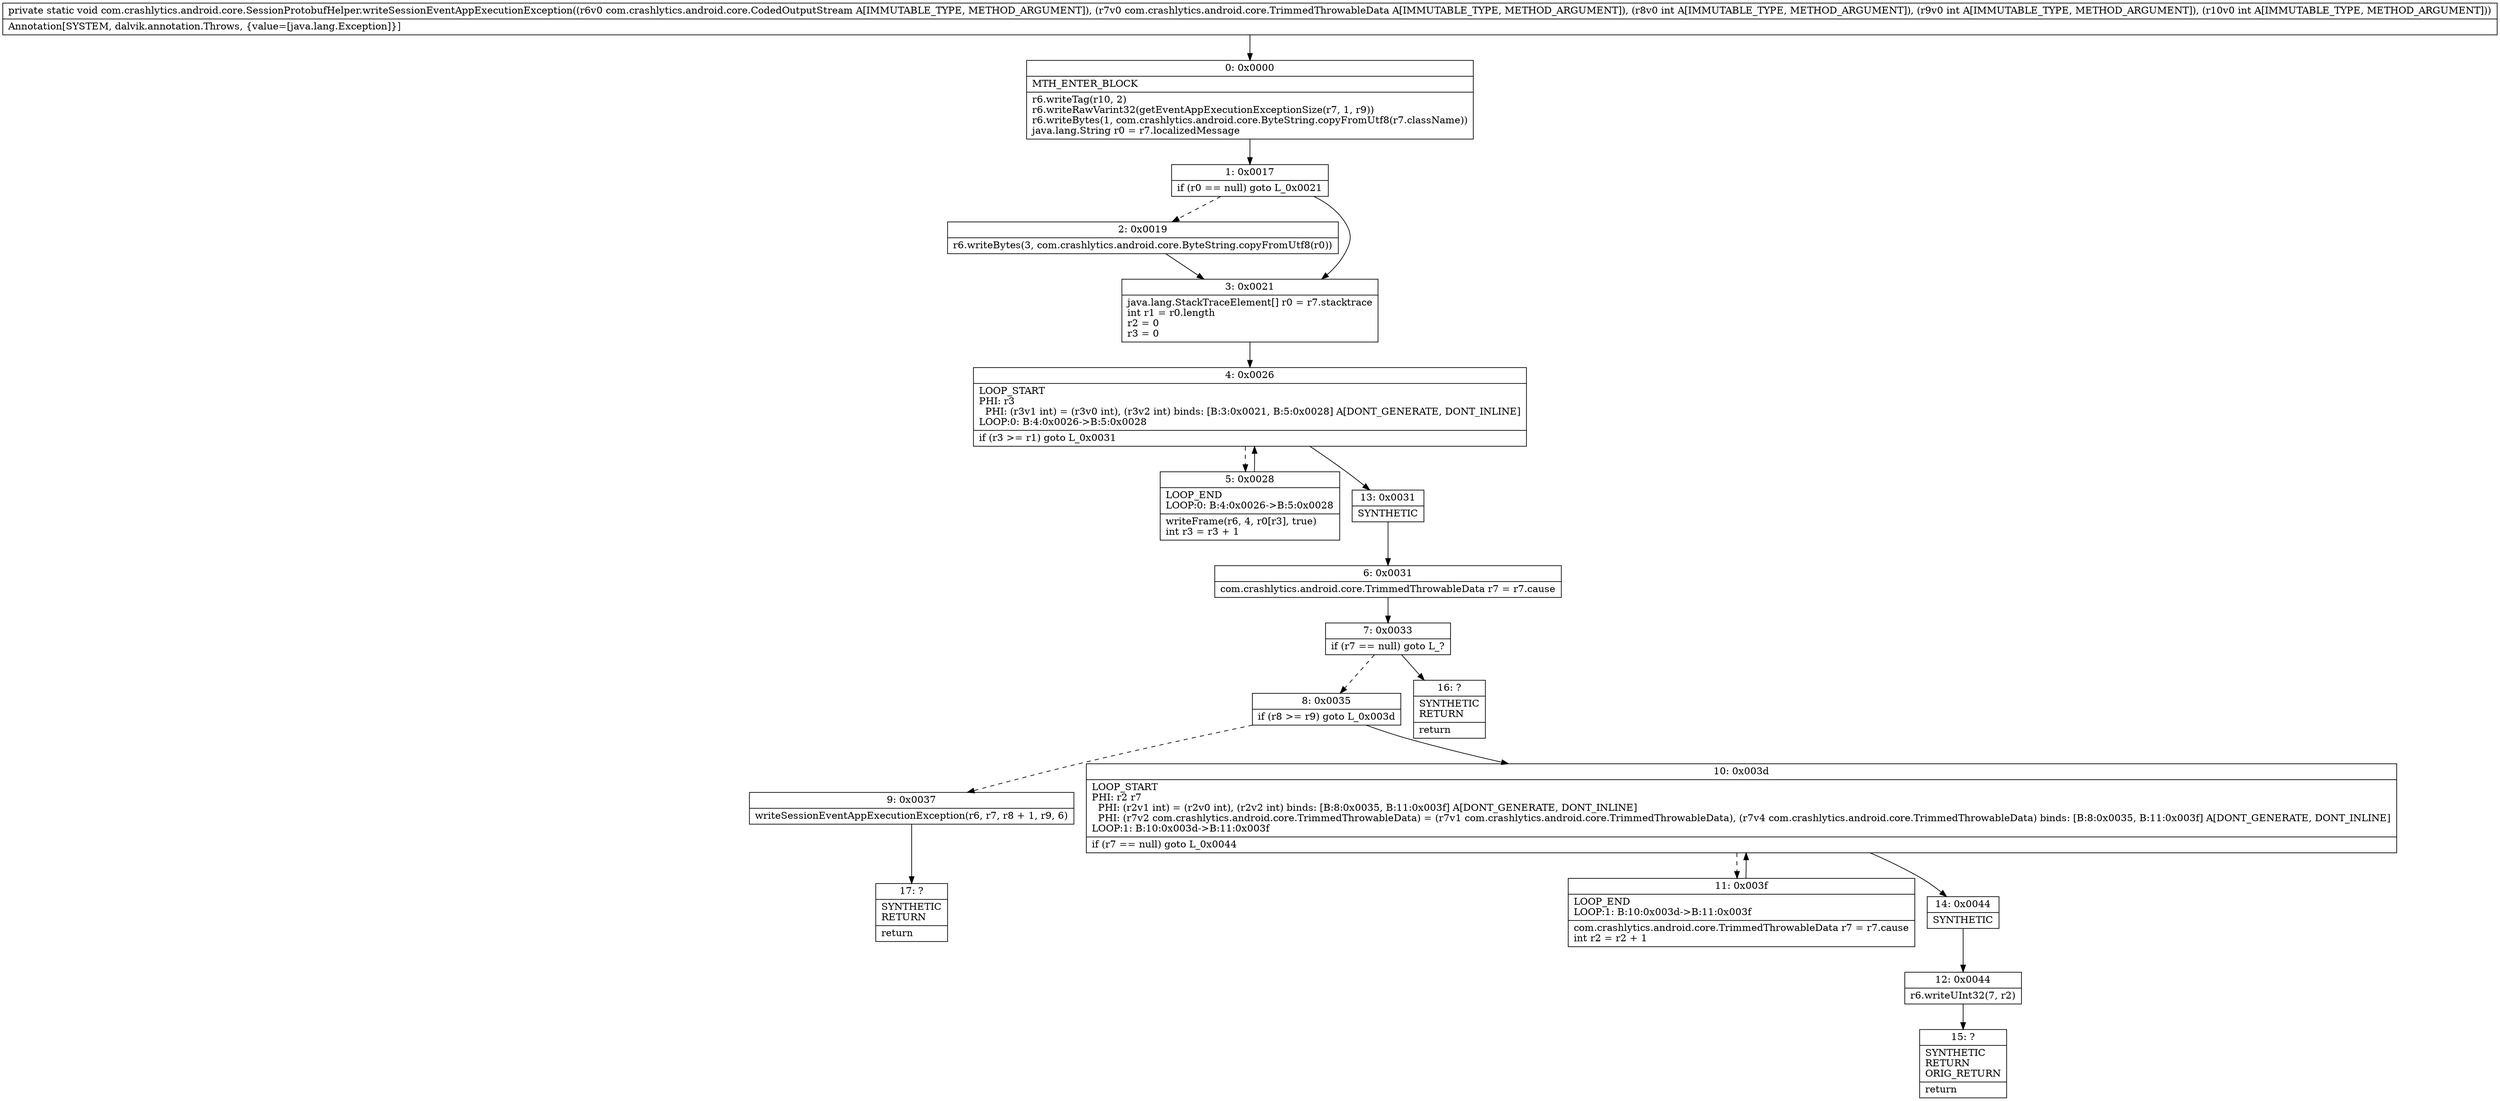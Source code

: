 digraph "CFG forcom.crashlytics.android.core.SessionProtobufHelper.writeSessionEventAppExecutionException(Lcom\/crashlytics\/android\/core\/CodedOutputStream;Lcom\/crashlytics\/android\/core\/TrimmedThrowableData;III)V" {
Node_0 [shape=record,label="{0\:\ 0x0000|MTH_ENTER_BLOCK\l|r6.writeTag(r10, 2)\lr6.writeRawVarint32(getEventAppExecutionExceptionSize(r7, 1, r9))\lr6.writeBytes(1, com.crashlytics.android.core.ByteString.copyFromUtf8(r7.className))\ljava.lang.String r0 = r7.localizedMessage\l}"];
Node_1 [shape=record,label="{1\:\ 0x0017|if (r0 == null) goto L_0x0021\l}"];
Node_2 [shape=record,label="{2\:\ 0x0019|r6.writeBytes(3, com.crashlytics.android.core.ByteString.copyFromUtf8(r0))\l}"];
Node_3 [shape=record,label="{3\:\ 0x0021|java.lang.StackTraceElement[] r0 = r7.stacktrace\lint r1 = r0.length\lr2 = 0\lr3 = 0\l}"];
Node_4 [shape=record,label="{4\:\ 0x0026|LOOP_START\lPHI: r3 \l  PHI: (r3v1 int) = (r3v0 int), (r3v2 int) binds: [B:3:0x0021, B:5:0x0028] A[DONT_GENERATE, DONT_INLINE]\lLOOP:0: B:4:0x0026\-\>B:5:0x0028\l|if (r3 \>= r1) goto L_0x0031\l}"];
Node_5 [shape=record,label="{5\:\ 0x0028|LOOP_END\lLOOP:0: B:4:0x0026\-\>B:5:0x0028\l|writeFrame(r6, 4, r0[r3], true)\lint r3 = r3 + 1\l}"];
Node_6 [shape=record,label="{6\:\ 0x0031|com.crashlytics.android.core.TrimmedThrowableData r7 = r7.cause\l}"];
Node_7 [shape=record,label="{7\:\ 0x0033|if (r7 == null) goto L_?\l}"];
Node_8 [shape=record,label="{8\:\ 0x0035|if (r8 \>= r9) goto L_0x003d\l}"];
Node_9 [shape=record,label="{9\:\ 0x0037|writeSessionEventAppExecutionException(r6, r7, r8 + 1, r9, 6)\l}"];
Node_10 [shape=record,label="{10\:\ 0x003d|LOOP_START\lPHI: r2 r7 \l  PHI: (r2v1 int) = (r2v0 int), (r2v2 int) binds: [B:8:0x0035, B:11:0x003f] A[DONT_GENERATE, DONT_INLINE]\l  PHI: (r7v2 com.crashlytics.android.core.TrimmedThrowableData) = (r7v1 com.crashlytics.android.core.TrimmedThrowableData), (r7v4 com.crashlytics.android.core.TrimmedThrowableData) binds: [B:8:0x0035, B:11:0x003f] A[DONT_GENERATE, DONT_INLINE]\lLOOP:1: B:10:0x003d\-\>B:11:0x003f\l|if (r7 == null) goto L_0x0044\l}"];
Node_11 [shape=record,label="{11\:\ 0x003f|LOOP_END\lLOOP:1: B:10:0x003d\-\>B:11:0x003f\l|com.crashlytics.android.core.TrimmedThrowableData r7 = r7.cause\lint r2 = r2 + 1\l}"];
Node_12 [shape=record,label="{12\:\ 0x0044|r6.writeUInt32(7, r2)\l}"];
Node_13 [shape=record,label="{13\:\ 0x0031|SYNTHETIC\l}"];
Node_14 [shape=record,label="{14\:\ 0x0044|SYNTHETIC\l}"];
Node_15 [shape=record,label="{15\:\ ?|SYNTHETIC\lRETURN\lORIG_RETURN\l|return\l}"];
Node_16 [shape=record,label="{16\:\ ?|SYNTHETIC\lRETURN\l|return\l}"];
Node_17 [shape=record,label="{17\:\ ?|SYNTHETIC\lRETURN\l|return\l}"];
MethodNode[shape=record,label="{private static void com.crashlytics.android.core.SessionProtobufHelper.writeSessionEventAppExecutionException((r6v0 com.crashlytics.android.core.CodedOutputStream A[IMMUTABLE_TYPE, METHOD_ARGUMENT]), (r7v0 com.crashlytics.android.core.TrimmedThrowableData A[IMMUTABLE_TYPE, METHOD_ARGUMENT]), (r8v0 int A[IMMUTABLE_TYPE, METHOD_ARGUMENT]), (r9v0 int A[IMMUTABLE_TYPE, METHOD_ARGUMENT]), (r10v0 int A[IMMUTABLE_TYPE, METHOD_ARGUMENT]))  | Annotation[SYSTEM, dalvik.annotation.Throws, \{value=[java.lang.Exception]\}]\l}"];
MethodNode -> Node_0;
Node_0 -> Node_1;
Node_1 -> Node_2[style=dashed];
Node_1 -> Node_3;
Node_2 -> Node_3;
Node_3 -> Node_4;
Node_4 -> Node_5[style=dashed];
Node_4 -> Node_13;
Node_5 -> Node_4;
Node_6 -> Node_7;
Node_7 -> Node_8[style=dashed];
Node_7 -> Node_16;
Node_8 -> Node_9[style=dashed];
Node_8 -> Node_10;
Node_9 -> Node_17;
Node_10 -> Node_11[style=dashed];
Node_10 -> Node_14;
Node_11 -> Node_10;
Node_12 -> Node_15;
Node_13 -> Node_6;
Node_14 -> Node_12;
}

